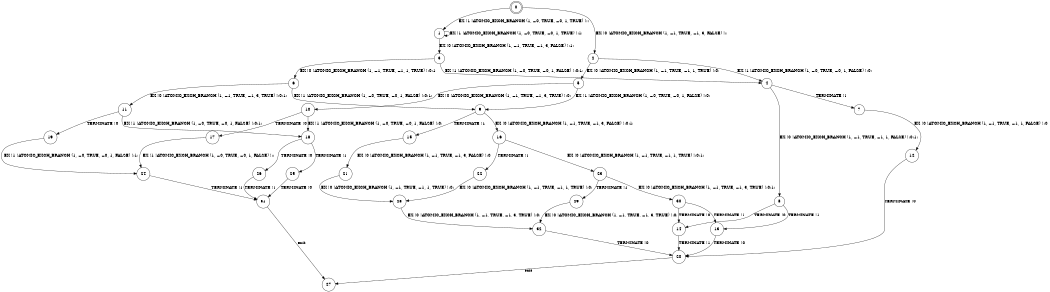 digraph BCG {
size = "7, 10.5";
center = TRUE;
node [shape = circle];
0 [peripheries = 2];
0 -> 1 [label = "EX !1 !ATOMIC_EXCH_BRANCH (1, +0, TRUE, +0, 1, TRUE) !::"];
0 -> 2 [label = "EX !0 !ATOMIC_EXCH_BRANCH (1, +1, TRUE, +1, 3, FALSE) !::"];
1 -> 3 [label = "EX !0 !ATOMIC_EXCH_BRANCH (1, +1, TRUE, +1, 3, FALSE) !:1:"];
1 -> 1 [label = "EX !1 !ATOMIC_EXCH_BRANCH (1, +0, TRUE, +0, 1, TRUE) !:1:"];
2 -> 4 [label = "EX !1 !ATOMIC_EXCH_BRANCH (1, +0, TRUE, +0, 1, FALSE) !:0:"];
2 -> 5 [label = "EX !0 !ATOMIC_EXCH_BRANCH (1, +1, TRUE, +1, 1, TRUE) !:0:"];
3 -> 4 [label = "EX !1 !ATOMIC_EXCH_BRANCH (1, +0, TRUE, +0, 1, FALSE) !:0:1:"];
3 -> 6 [label = "EX !0 !ATOMIC_EXCH_BRANCH (1, +1, TRUE, +1, 1, TRUE) !:0:1:"];
4 -> 7 [label = "TERMINATE !1"];
4 -> 8 [label = "EX !0 !ATOMIC_EXCH_BRANCH (1, +1, TRUE, +1, 1, FALSE) !:0:1:"];
5 -> 9 [label = "EX !1 !ATOMIC_EXCH_BRANCH (1, +0, TRUE, +0, 1, FALSE) !:0:"];
5 -> 10 [label = "EX !0 !ATOMIC_EXCH_BRANCH (1, +1, TRUE, +1, 3, TRUE) !:0:"];
6 -> 9 [label = "EX !1 !ATOMIC_EXCH_BRANCH (1, +0, TRUE, +0, 1, FALSE) !:0:1:"];
6 -> 11 [label = "EX !0 !ATOMIC_EXCH_BRANCH (1, +1, TRUE, +1, 3, TRUE) !:0:1:"];
7 -> 12 [label = "EX !0 !ATOMIC_EXCH_BRANCH (1, +1, TRUE, +1, 1, FALSE) !:0:"];
8 -> 13 [label = "TERMINATE !1"];
8 -> 14 [label = "TERMINATE !0"];
9 -> 15 [label = "TERMINATE !1"];
9 -> 16 [label = "EX !0 !ATOMIC_EXCH_BRANCH (1, +1, TRUE, +1, 3, FALSE) !:0:1:"];
10 -> 17 [label = "TERMINATE !0"];
10 -> 18 [label = "EX !1 !ATOMIC_EXCH_BRANCH (1, +0, TRUE, +0, 1, FALSE) !:0:"];
11 -> 19 [label = "TERMINATE !0"];
11 -> 18 [label = "EX !1 !ATOMIC_EXCH_BRANCH (1, +0, TRUE, +0, 1, FALSE) !:0:1:"];
12 -> 20 [label = "TERMINATE !0"];
13 -> 20 [label = "TERMINATE !0"];
14 -> 20 [label = "TERMINATE !1"];
15 -> 21 [label = "EX !0 !ATOMIC_EXCH_BRANCH (1, +1, TRUE, +1, 3, FALSE) !:0:"];
16 -> 22 [label = "TERMINATE !1"];
16 -> 23 [label = "EX !0 !ATOMIC_EXCH_BRANCH (1, +1, TRUE, +1, 1, TRUE) !:0:1:"];
17 -> 24 [label = "EX !1 !ATOMIC_EXCH_BRANCH (1, +0, TRUE, +0, 1, FALSE) !::"];
18 -> 25 [label = "TERMINATE !1"];
18 -> 26 [label = "TERMINATE !0"];
19 -> 24 [label = "EX !1 !ATOMIC_EXCH_BRANCH (1, +0, TRUE, +0, 1, FALSE) !:1:"];
20 -> 27 [label = "exit"];
21 -> 28 [label = "EX !0 !ATOMIC_EXCH_BRANCH (1, +1, TRUE, +1, 1, TRUE) !:0:"];
22 -> 28 [label = "EX !0 !ATOMIC_EXCH_BRANCH (1, +1, TRUE, +1, 1, TRUE) !:0:"];
23 -> 29 [label = "TERMINATE !1"];
23 -> 30 [label = "EX !0 !ATOMIC_EXCH_BRANCH (1, +1, TRUE, +1, 3, TRUE) !:0:1:"];
24 -> 31 [label = "TERMINATE !1"];
25 -> 31 [label = "TERMINATE !0"];
26 -> 31 [label = "TERMINATE !1"];
28 -> 32 [label = "EX !0 !ATOMIC_EXCH_BRANCH (1, +1, TRUE, +1, 3, TRUE) !:0:"];
29 -> 32 [label = "EX !0 !ATOMIC_EXCH_BRANCH (1, +1, TRUE, +1, 3, TRUE) !:0:"];
30 -> 13 [label = "TERMINATE !1"];
30 -> 14 [label = "TERMINATE !0"];
31 -> 27 [label = "exit"];
32 -> 20 [label = "TERMINATE !0"];
}
